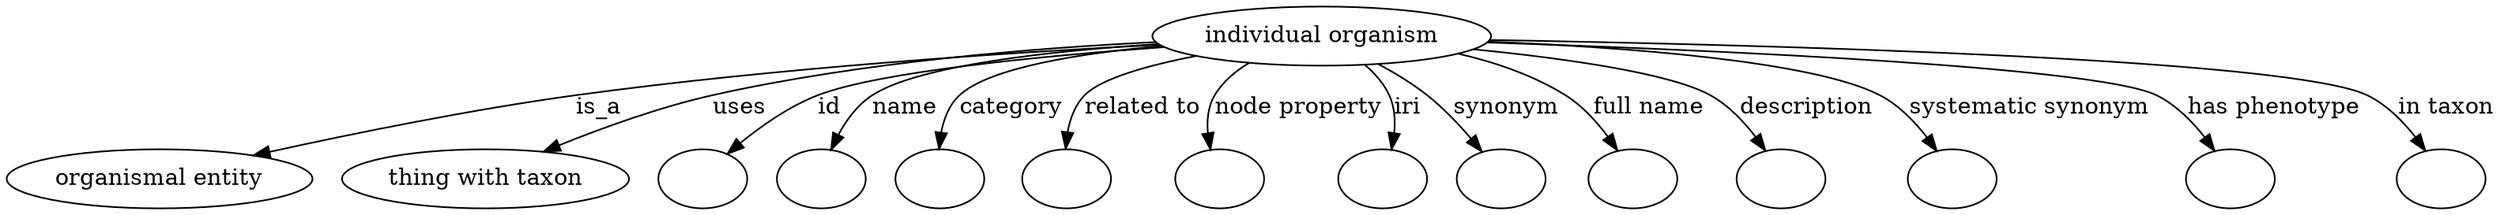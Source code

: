digraph {
	graph [bb="0,0,1270.6,122"];
	node [label="\N"];
	"individual organism"	 [height=0.5,
		label="individual organism",
		pos="682.6,104",
		width=2.2482];
	"organismal entity"	 [height=0.5,
		pos="71.597,18",
		width=1.9888];
	"individual organism" -> "organismal entity"	 [label=is_a,
		lp="310.87,61",
		pos="e,125.62,30.033 604.02,99.429 526.25,94.246 403.96,84.324 299.04,68 233.21,57.757 217.66,50.338 152.6,36 147.01,34.769 141.21,33.486 \
135.39,32.198"];
	"thing with taxon"	 [height=0.5,
		pos="229.6,18",
		width=1.891];
	"individual organism" -> "thing with taxon"	 [label=uses,
		lp="385.65,61",
		pos="e,266.21,33.22 603.98,99.599 541.02,94.94 450.77,85.704 373.49,68 340.05,60.341 303.56,47.607 275.69,36.908"];
	id	 [color=black,
		height=0.5,
		label="",
		pos="342.6,18",
		width=0.75];
	"individual organism" -> id	 [color=black,
		label=id,
		lp="438.04,61",
		pos="e,361.44,31.309 608.92,96.456 546.98,89.558 463.59,78.81 431.71,68 409.88,60.598 387.25,47.829 370.26,37.048",
		style=solid];
	name	 [color=black,
		height=0.5,
		label="",
		pos="414.6,18",
		width=0.75];
	"individual organism" -> name	 [color=black,
		label=name,
		lp="480.76,61",
		pos="e,426.49,34.173 608.57,96.57 555.73,90.366 489.85,80.526 465.28,68 453.06,61.773 441.92,51.553 433.21,41.971",
		style=solid];
	category	 [color=black,
		height=0.5,
		label="",
		pos="486.6,18",
		width=0.75];
	"individual organism" -> category	 [color=black,
		label=category,
		lp="534.69,61",
		pos="e,490.76,35.818 610.77,95.476 570.85,89.501 526.13,80.364 510.4,68 503.12,62.277 497.95,53.783 494.33,45.413",
		style=solid];
	"related to"	 [color=black,
		height=0.5,
		label="",
		pos="558.6,18",
		width=0.75];
	"individual organism" -> "related to"	 [color=black,
		label="related to",
		lp="595.83,61",
		pos="e,558.11,36.2 624.81,91.369 601.01,85.042 577.13,76.85 569.12,68 563.74,62.055 560.85,54.074 559.36,46.237",
		style=solid];
	"node property"	 [color=black,
		height=0.5,
		label="",
		pos="630.6,18",
		width=0.75];
	"individual organism" -> "node property"	 [color=black,
		label="node property",
		lp="668.67,61",
		pos="e,626.05,36.109 647.98,87.71 640.56,82.506 633.68,75.974 629.45,68 625.97,61.431 624.95,53.661 625.12,46.23",
		style=solid];
	iri	 [color=black,
		height=0.5,
		label="",
		pos="702.6,18",
		width=0.75];
	"individual organism" -> iri	 [color=black,
		label=iri,
		lp="719.82,61",
		pos="e,710.06,35.478 700.64,86.442 705.09,80.996 709.25,74.66 711.6,68 714.14,60.795 713.93,52.741 712.54,45.237",
		style=solid];
	synonym	 [color=black,
		height=0.5,
		label="",
		pos="774.6,18",
		width=0.75];
	"individual organism" -> synonym	 [color=black,
		label=synonym,
		lp="769.27,61",
		pos="e,761.51,34.008 707.2,86.507 714.63,80.871 722.65,74.417 729.6,68 738.4,59.87 747.37,50.226 754.97,41.587",
		style=solid];
	"full name"	 [color=black,
		height=0.5,
		label="",
		pos="846.6,18",
		width=0.75];
	"individual organism" -> "full name"	 [color=black,
		label="full name",
		lp="843.23,61",
		pos="e,834.41,34.514 742.01,91.772 760.97,86.28 781.46,78.583 798.6,68 809.52,61.25 819.68,51.437 827.81,42.289",
		style=solid];
	description	 [color=black,
		height=0.5,
		label="",
		pos="918.6,18",
		width=0.75];
	"individual organism" -> description	 [color=black,
		label=description,
		lp="922.7,61",
		pos="e,907.68,35.042 753.99,95.378 799.38,88.979 853.3,79.41 873.6,68 884.35,61.953 893.9,52.381 901.39,43.223",
		style=solid];
	"systematic synonym"	 [color=black,
		height=0.5,
		label="",
		pos="1003.6,18",
		width=0.75];
	"individual organism" -> "systematic synonym"	 [color=black,
		label="systematic synonym",
		lp="1032.6,61",
		pos="e,992.85,34.81 761.44,99.66 830.34,94.789 924.42,85.214 957.6,68 968.93,62.118 978.91,52.266 986.65,42.856",
		style=solid];
	"has phenotype"	 [color=black,
		height=0.5,
		label="",
		pos="1140.6,18",
		width=0.75];
	"individual organism" -> "has phenotype"	 [color=black,
		label="has phenotype",
		lp="1152.8,61",
		pos="e,1129.6,35.009 761.63,100.11 872.66,94.187 1064.6,82.093 1093.6,68 1105.2,62.367 1115.4,52.554 1123.3,43.105",
		style=solid];
	"in taxon"	 [color=black,
		height=0.5,
		label="",
		pos="1243.6,18",
		width=0.75];
	"individual organism" -> "in taxon"	 [color=black,
		label="in taxon",
		lp="1238.3,61",
		pos="e,1233,34.6 763.01,101.58 897.83,97.05 1158.5,86.075 1196.6,68 1208.4,62.39 1218.7,52.391 1226.7,42.801",
		style=solid];
}
